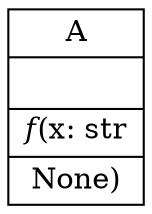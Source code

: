 digraph "classes" {
rankdir=BT
charset="utf-8"
"line_breaks.A" [color="black", fontcolor="black", label=<{A|<br ALIGN="LEFT"/>|<I>f</I>(x: str | None)<br ALIGN="LEFT"/>}>, shape="record", style="solid"];
}
